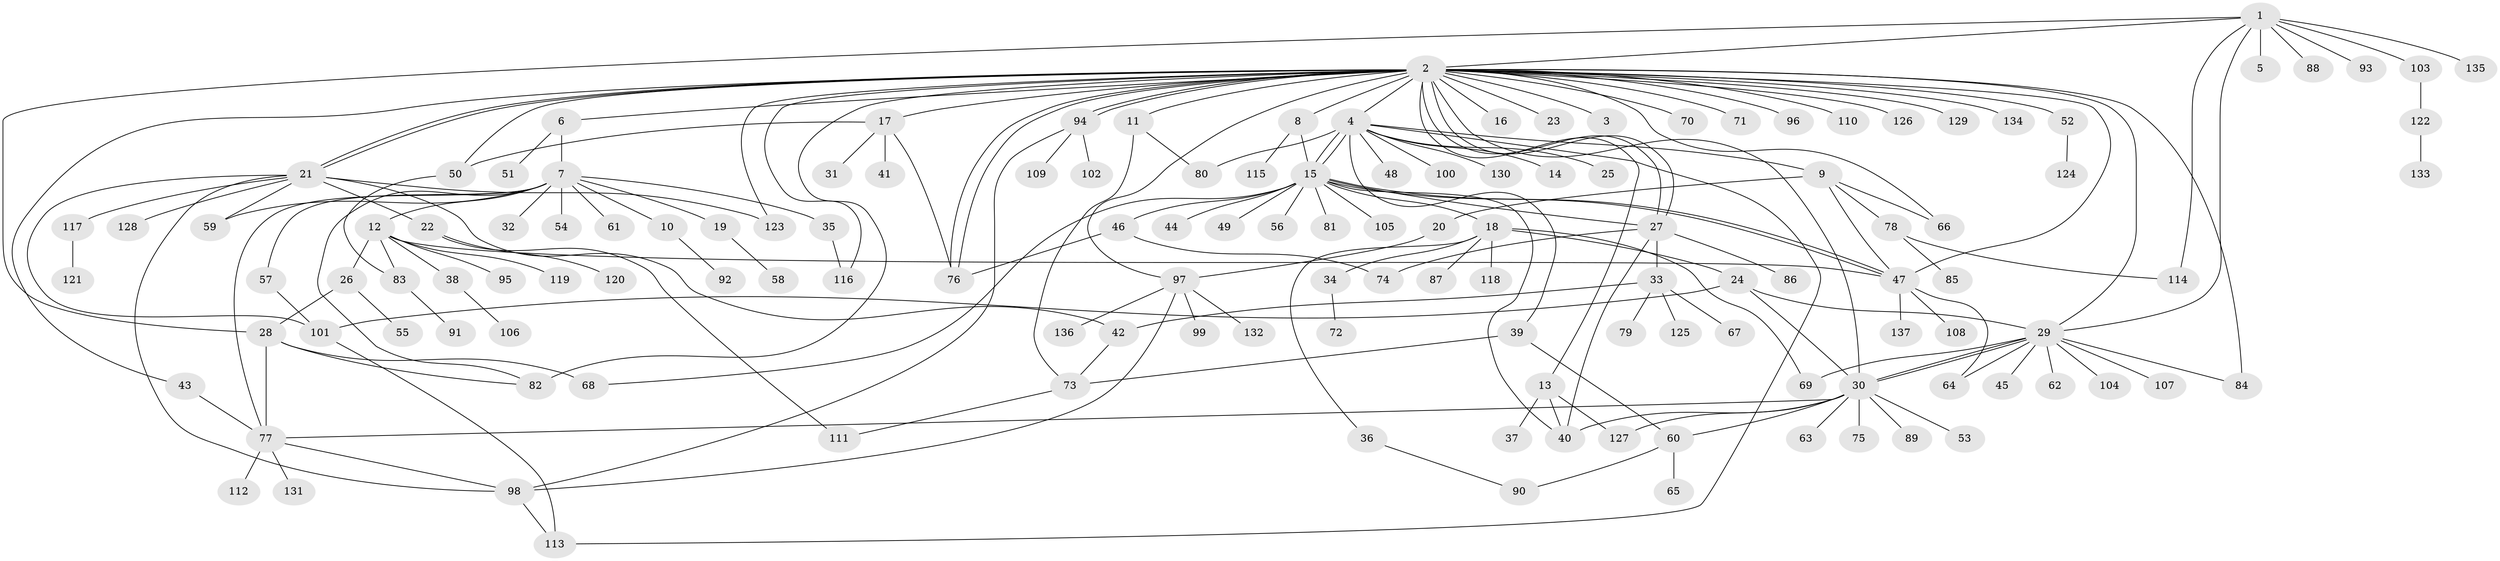 // coarse degree distribution, {8: 0.018691588785046728, 35: 0.009345794392523364, 1: 0.5233644859813084, 11: 0.018691588785046728, 2: 0.18691588785046728, 12: 0.018691588785046728, 5: 0.037383177570093455, 3: 0.08411214953271028, 7: 0.018691588785046728, 13: 0.018691588785046728, 4: 0.037383177570093455, 6: 0.028037383177570093}
// Generated by graph-tools (version 1.1) at 2025/41/03/06/25 10:41:51]
// undirected, 137 vertices, 191 edges
graph export_dot {
graph [start="1"]
  node [color=gray90,style=filled];
  1;
  2;
  3;
  4;
  5;
  6;
  7;
  8;
  9;
  10;
  11;
  12;
  13;
  14;
  15;
  16;
  17;
  18;
  19;
  20;
  21;
  22;
  23;
  24;
  25;
  26;
  27;
  28;
  29;
  30;
  31;
  32;
  33;
  34;
  35;
  36;
  37;
  38;
  39;
  40;
  41;
  42;
  43;
  44;
  45;
  46;
  47;
  48;
  49;
  50;
  51;
  52;
  53;
  54;
  55;
  56;
  57;
  58;
  59;
  60;
  61;
  62;
  63;
  64;
  65;
  66;
  67;
  68;
  69;
  70;
  71;
  72;
  73;
  74;
  75;
  76;
  77;
  78;
  79;
  80;
  81;
  82;
  83;
  84;
  85;
  86;
  87;
  88;
  89;
  90;
  91;
  92;
  93;
  94;
  95;
  96;
  97;
  98;
  99;
  100;
  101;
  102;
  103;
  104;
  105;
  106;
  107;
  108;
  109;
  110;
  111;
  112;
  113;
  114;
  115;
  116;
  117;
  118;
  119;
  120;
  121;
  122;
  123;
  124;
  125;
  126;
  127;
  128;
  129;
  130;
  131;
  132;
  133;
  134;
  135;
  136;
  137;
  1 -- 2;
  1 -- 5;
  1 -- 28;
  1 -- 29;
  1 -- 88;
  1 -- 93;
  1 -- 103;
  1 -- 114;
  1 -- 135;
  2 -- 3;
  2 -- 4;
  2 -- 6;
  2 -- 8;
  2 -- 11;
  2 -- 13;
  2 -- 16;
  2 -- 17;
  2 -- 21;
  2 -- 21;
  2 -- 23;
  2 -- 27;
  2 -- 27;
  2 -- 29;
  2 -- 30;
  2 -- 43;
  2 -- 47;
  2 -- 50;
  2 -- 52;
  2 -- 66;
  2 -- 70;
  2 -- 71;
  2 -- 76;
  2 -- 76;
  2 -- 82;
  2 -- 84;
  2 -- 94;
  2 -- 94;
  2 -- 96;
  2 -- 97;
  2 -- 110;
  2 -- 116;
  2 -- 123;
  2 -- 126;
  2 -- 129;
  2 -- 134;
  4 -- 9;
  4 -- 14;
  4 -- 15;
  4 -- 15;
  4 -- 25;
  4 -- 39;
  4 -- 48;
  4 -- 80;
  4 -- 100;
  4 -- 113;
  4 -- 130;
  6 -- 7;
  6 -- 51;
  7 -- 10;
  7 -- 12;
  7 -- 19;
  7 -- 32;
  7 -- 35;
  7 -- 54;
  7 -- 57;
  7 -- 59;
  7 -- 61;
  7 -- 77;
  7 -- 82;
  8 -- 15;
  8 -- 115;
  9 -- 20;
  9 -- 47;
  9 -- 66;
  9 -- 78;
  10 -- 92;
  11 -- 73;
  11 -- 80;
  12 -- 26;
  12 -- 38;
  12 -- 47;
  12 -- 83;
  12 -- 95;
  12 -- 119;
  13 -- 37;
  13 -- 40;
  13 -- 127;
  15 -- 18;
  15 -- 27;
  15 -- 40;
  15 -- 44;
  15 -- 46;
  15 -- 47;
  15 -- 47;
  15 -- 49;
  15 -- 56;
  15 -- 68;
  15 -- 81;
  15 -- 105;
  17 -- 31;
  17 -- 41;
  17 -- 50;
  17 -- 76;
  18 -- 24;
  18 -- 34;
  18 -- 36;
  18 -- 69;
  18 -- 87;
  18 -- 118;
  19 -- 58;
  20 -- 97;
  21 -- 22;
  21 -- 42;
  21 -- 59;
  21 -- 98;
  21 -- 101;
  21 -- 117;
  21 -- 123;
  21 -- 128;
  22 -- 111;
  22 -- 120;
  24 -- 29;
  24 -- 30;
  24 -- 101;
  26 -- 28;
  26 -- 55;
  27 -- 33;
  27 -- 40;
  27 -- 74;
  27 -- 86;
  28 -- 68;
  28 -- 77;
  28 -- 82;
  29 -- 30;
  29 -- 30;
  29 -- 45;
  29 -- 62;
  29 -- 64;
  29 -- 69;
  29 -- 84;
  29 -- 104;
  29 -- 107;
  30 -- 40;
  30 -- 53;
  30 -- 60;
  30 -- 63;
  30 -- 75;
  30 -- 77;
  30 -- 89;
  30 -- 127;
  33 -- 42;
  33 -- 67;
  33 -- 79;
  33 -- 125;
  34 -- 72;
  35 -- 116;
  36 -- 90;
  38 -- 106;
  39 -- 60;
  39 -- 73;
  42 -- 73;
  43 -- 77;
  46 -- 74;
  46 -- 76;
  47 -- 64;
  47 -- 108;
  47 -- 137;
  50 -- 83;
  52 -- 124;
  57 -- 101;
  60 -- 65;
  60 -- 90;
  73 -- 111;
  77 -- 98;
  77 -- 112;
  77 -- 131;
  78 -- 85;
  78 -- 114;
  83 -- 91;
  94 -- 98;
  94 -- 102;
  94 -- 109;
  97 -- 98;
  97 -- 99;
  97 -- 132;
  97 -- 136;
  98 -- 113;
  101 -- 113;
  103 -- 122;
  117 -- 121;
  122 -- 133;
}
